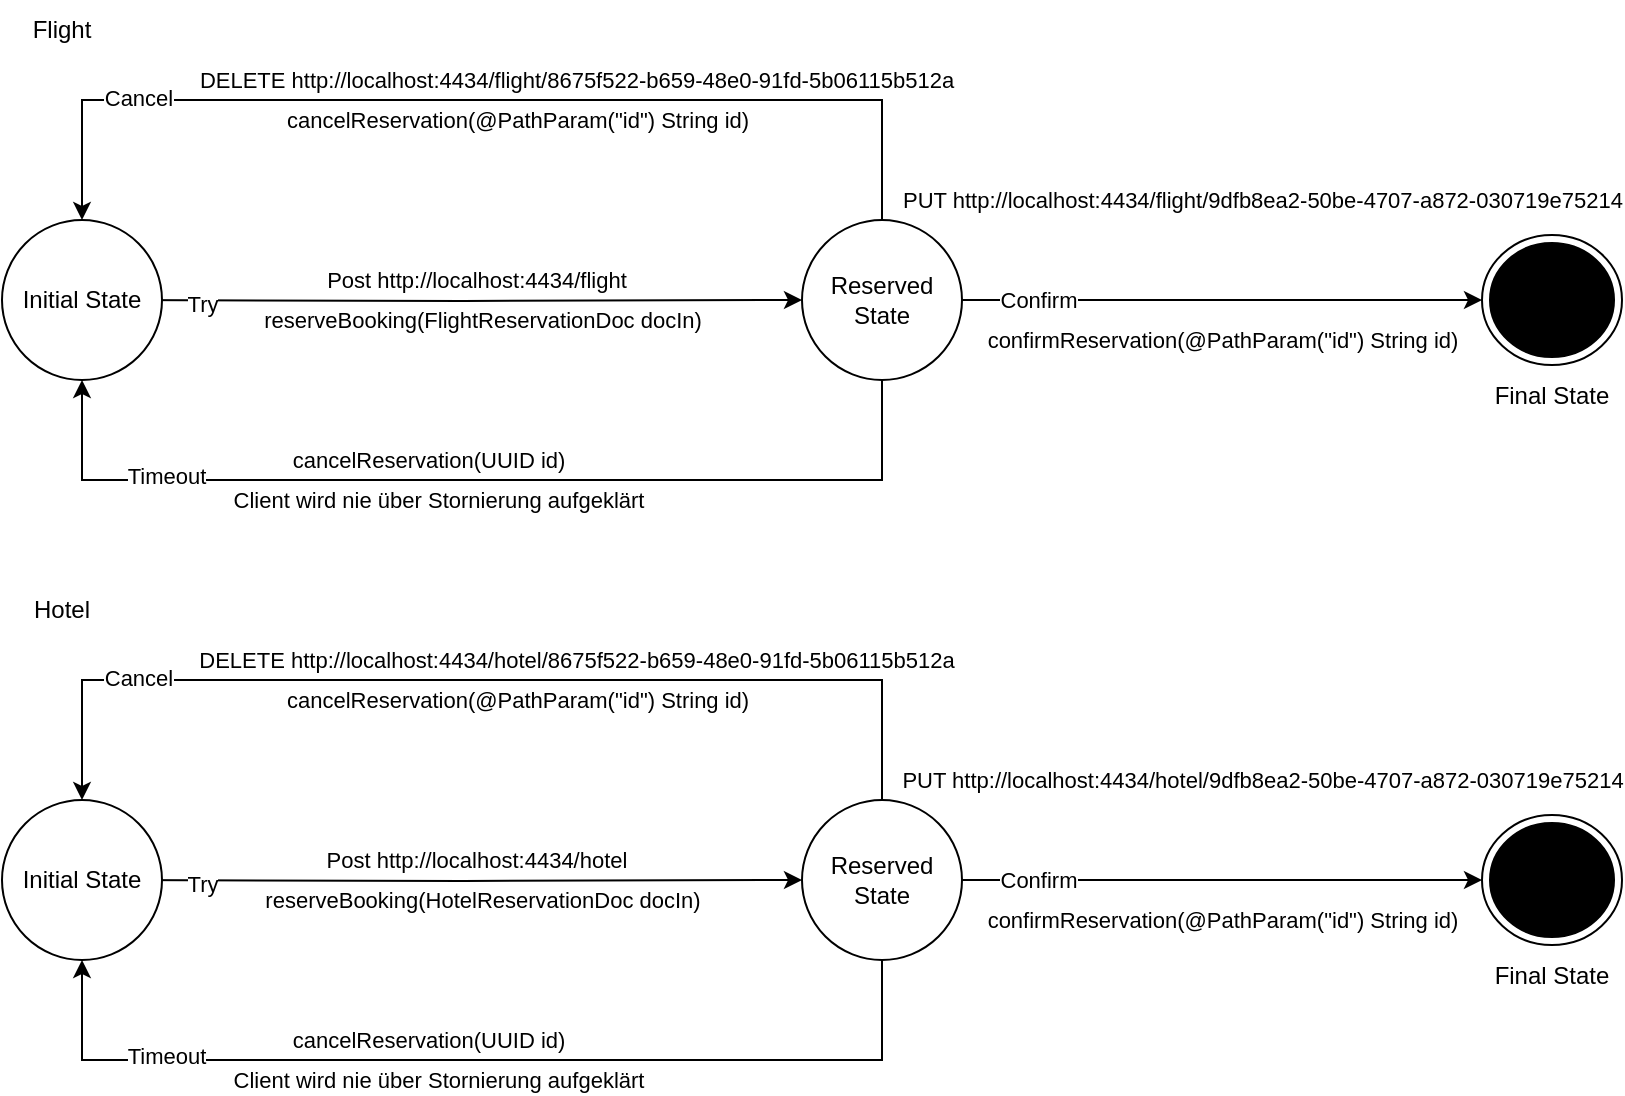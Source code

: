 <mxfile version="19.0.3" type="device"><diagram id="vHjveoz09chDZBggxYKx" name="Page-1"><mxGraphModel dx="1069" dy="646" grid="1" gridSize="10" guides="1" tooltips="1" connect="1" arrows="1" fold="1" page="1" pageScale="1" pageWidth="827" pageHeight="1169" math="0" shadow="0"><root><mxCell id="0"/><mxCell id="1" parent="0"/><mxCell id="t8PIZZpm4DjeQbpjkZGT-4" value="" style="edgeStyle=orthogonalEdgeStyle;rounded=0;orthogonalLoop=1;jettySize=auto;html=1;" edge="1" parent="1" target="t8PIZZpm4DjeQbpjkZGT-3"><mxGeometry relative="1" as="geometry"><mxPoint x="70" y="160" as="sourcePoint"/></mxGeometry></mxCell><mxCell id="t8PIZZpm4DjeQbpjkZGT-11" value="Try" style="edgeLabel;html=1;align=center;verticalAlign=middle;resizable=0;points=[];" vertex="1" connectable="0" parent="t8PIZZpm4DjeQbpjkZGT-4"><mxGeometry x="-0.283" y="-1" relative="1" as="geometry"><mxPoint x="-82" as="offset"/></mxGeometry></mxCell><mxCell id="t8PIZZpm4DjeQbpjkZGT-16" value="Post http://localhost:4434/flight" style="edgeLabel;html=1;align=center;verticalAlign=middle;resizable=0;points=[];" vertex="1" connectable="0" parent="t8PIZZpm4DjeQbpjkZGT-4"><mxGeometry x="0.127" relative="1" as="geometry"><mxPoint x="-15" y="-10" as="offset"/></mxGeometry></mxCell><mxCell id="t8PIZZpm4DjeQbpjkZGT-18" value="reserveBooking(FlightReservationDoc docIn)" style="edgeLabel;html=1;align=center;verticalAlign=middle;resizable=0;points=[];" vertex="1" connectable="0" parent="t8PIZZpm4DjeQbpjkZGT-4"><mxGeometry x="0.164" relative="1" as="geometry"><mxPoint x="-18" y="10" as="offset"/></mxGeometry></mxCell><mxCell id="t8PIZZpm4DjeQbpjkZGT-2" value="Initial State" style="ellipse;whiteSpace=wrap;html=1;aspect=fixed;" vertex="1" parent="1"><mxGeometry x="10" y="120" width="80" height="80" as="geometry"/></mxCell><mxCell id="t8PIZZpm4DjeQbpjkZGT-6" value="" style="edgeStyle=orthogonalEdgeStyle;rounded=0;orthogonalLoop=1;jettySize=auto;html=1;entryX=0;entryY=0.5;entryDx=0;entryDy=0;" edge="1" parent="1" source="t8PIZZpm4DjeQbpjkZGT-3" target="t8PIZZpm4DjeQbpjkZGT-7"><mxGeometry relative="1" as="geometry"><mxPoint x="600" y="160" as="targetPoint"/></mxGeometry></mxCell><mxCell id="t8PIZZpm4DjeQbpjkZGT-14" value="Confirm" style="edgeLabel;html=1;align=center;verticalAlign=middle;resizable=0;points=[];" vertex="1" connectable="0" parent="t8PIZZpm4DjeQbpjkZGT-6"><mxGeometry x="-0.24" y="3" relative="1" as="geometry"><mxPoint x="-61" y="3" as="offset"/></mxGeometry></mxCell><mxCell id="t8PIZZpm4DjeQbpjkZGT-25" value="PUT http://localhost:4434/flight/9dfb8ea2-50be-4707-a872-030719e75214" style="edgeLabel;html=1;align=center;verticalAlign=middle;resizable=0;points=[];" vertex="1" connectable="0" parent="t8PIZZpm4DjeQbpjkZGT-6"><mxGeometry x="-0.257" relative="1" as="geometry"><mxPoint x="53" y="-50" as="offset"/></mxGeometry></mxCell><mxCell id="t8PIZZpm4DjeQbpjkZGT-26" value="confirmReservation(@PathParam(&quot;id&quot;) String id)" style="edgeLabel;html=1;align=center;verticalAlign=middle;resizable=0;points=[];" vertex="1" connectable="0" parent="t8PIZZpm4DjeQbpjkZGT-6"><mxGeometry x="-0.362" y="-1" relative="1" as="geometry"><mxPoint x="47" y="19" as="offset"/></mxGeometry></mxCell><mxCell id="t8PIZZpm4DjeQbpjkZGT-8" style="edgeStyle=orthogonalEdgeStyle;rounded=0;orthogonalLoop=1;jettySize=auto;html=1;exitX=0.5;exitY=0;exitDx=0;exitDy=0;entryX=0.5;entryY=0;entryDx=0;entryDy=0;" edge="1" parent="1" source="t8PIZZpm4DjeQbpjkZGT-3" target="t8PIZZpm4DjeQbpjkZGT-2"><mxGeometry relative="1" as="geometry"><Array as="points"><mxPoint x="450" y="60"/><mxPoint x="50" y="60"/></Array></mxGeometry></mxCell><mxCell id="t8PIZZpm4DjeQbpjkZGT-10" value="Cancel" style="edgeLabel;html=1;align=center;verticalAlign=middle;resizable=0;points=[];" vertex="1" connectable="0" parent="t8PIZZpm4DjeQbpjkZGT-8"><mxGeometry x="-0.11" y="-1" relative="1" as="geometry"><mxPoint x="-201" as="offset"/></mxGeometry></mxCell><mxCell id="t8PIZZpm4DjeQbpjkZGT-20" value="DELETE http://localhost:4434/flight/8675f522-b659-48e0-91fd-5b06115b512a" style="edgeLabel;html=1;align=center;verticalAlign=middle;resizable=0;points=[];" vertex="1" connectable="0" parent="t8PIZZpm4DjeQbpjkZGT-8"><mxGeometry x="0.328" y="1" relative="1" as="geometry"><mxPoint x="132" y="-11" as="offset"/></mxGeometry></mxCell><mxCell id="t8PIZZpm4DjeQbpjkZGT-21" value="&amp;nbsp;cancelReservation(@PathParam(&quot;id&quot;) String id)" style="edgeLabel;html=1;align=center;verticalAlign=middle;resizable=0;points=[];" vertex="1" connectable="0" parent="t8PIZZpm4DjeQbpjkZGT-8"><mxGeometry x="0.282" y="2" relative="1" as="geometry"><mxPoint x="89" y="8" as="offset"/></mxGeometry></mxCell><mxCell id="t8PIZZpm4DjeQbpjkZGT-9" style="edgeStyle=orthogonalEdgeStyle;rounded=0;orthogonalLoop=1;jettySize=auto;html=1;exitX=0.5;exitY=1;exitDx=0;exitDy=0;entryX=0.5;entryY=1;entryDx=0;entryDy=0;" edge="1" parent="1" source="t8PIZZpm4DjeQbpjkZGT-3" target="t8PIZZpm4DjeQbpjkZGT-2"><mxGeometry relative="1" as="geometry"><Array as="points"><mxPoint x="450" y="250"/><mxPoint x="50" y="250"/></Array></mxGeometry></mxCell><mxCell id="t8PIZZpm4DjeQbpjkZGT-12" value="Timeout" style="edgeLabel;html=1;align=center;verticalAlign=middle;resizable=0;points=[];" vertex="1" connectable="0" parent="t8PIZZpm4DjeQbpjkZGT-9"><mxGeometry x="0.12" y="-2" relative="1" as="geometry"><mxPoint x="-128" as="offset"/></mxGeometry></mxCell><mxCell id="t8PIZZpm4DjeQbpjkZGT-23" value="cancelReservation(UUID id)" style="edgeLabel;html=1;align=center;verticalAlign=middle;resizable=0;points=[];" vertex="1" connectable="0" parent="t8PIZZpm4DjeQbpjkZGT-9"><mxGeometry x="0.176" y="-3" relative="1" as="geometry"><mxPoint x="17" y="-7" as="offset"/></mxGeometry></mxCell><mxCell id="t8PIZZpm4DjeQbpjkZGT-24" value="Client wird nie über Stornierung aufgeklärt" style="edgeLabel;html=1;align=center;verticalAlign=middle;resizable=0;points=[];" vertex="1" connectable="0" parent="t8PIZZpm4DjeQbpjkZGT-9"><mxGeometry x="-0.111" y="-1" relative="1" as="geometry"><mxPoint x="-50" y="11" as="offset"/></mxGeometry></mxCell><mxCell id="t8PIZZpm4DjeQbpjkZGT-3" value="Reserved State" style="ellipse;whiteSpace=wrap;html=1;aspect=fixed;" vertex="1" parent="1"><mxGeometry x="410" y="120" width="80" height="80" as="geometry"/></mxCell><mxCell id="t8PIZZpm4DjeQbpjkZGT-7" value="" style="ellipse;html=1;shape=endState;fillColor=#000000;strokeColor=#000000;" vertex="1" parent="1"><mxGeometry x="750" y="127.5" width="70" height="65" as="geometry"/></mxCell><mxCell id="t8PIZZpm4DjeQbpjkZGT-13" value="Final State" style="text;html=1;strokeColor=none;fillColor=none;align=center;verticalAlign=middle;whiteSpace=wrap;rounded=0;" vertex="1" parent="1"><mxGeometry x="755" y="192.5" width="60" height="30" as="geometry"/></mxCell><mxCell id="t8PIZZpm4DjeQbpjkZGT-27" value="Flight" style="text;html=1;strokeColor=none;fillColor=none;align=center;verticalAlign=middle;whiteSpace=wrap;rounded=0;" vertex="1" parent="1"><mxGeometry x="10" y="10" width="60" height="30" as="geometry"/></mxCell><mxCell id="t8PIZZpm4DjeQbpjkZGT-28" value="" style="edgeStyle=orthogonalEdgeStyle;rounded=0;orthogonalLoop=1;jettySize=auto;html=1;" edge="1" parent="1" target="t8PIZZpm4DjeQbpjkZGT-45"><mxGeometry relative="1" as="geometry"><mxPoint x="70" y="450" as="sourcePoint"/></mxGeometry></mxCell><mxCell id="t8PIZZpm4DjeQbpjkZGT-29" value="Try" style="edgeLabel;html=1;align=center;verticalAlign=middle;resizable=0;points=[];" vertex="1" connectable="0" parent="t8PIZZpm4DjeQbpjkZGT-28"><mxGeometry x="-0.283" y="-1" relative="1" as="geometry"><mxPoint x="-82" as="offset"/></mxGeometry></mxCell><mxCell id="t8PIZZpm4DjeQbpjkZGT-30" value="Post http://localhost:4434/hotel" style="edgeLabel;html=1;align=center;verticalAlign=middle;resizable=0;points=[];" vertex="1" connectable="0" parent="t8PIZZpm4DjeQbpjkZGT-28"><mxGeometry x="0.127" relative="1" as="geometry"><mxPoint x="-15" y="-10" as="offset"/></mxGeometry></mxCell><mxCell id="t8PIZZpm4DjeQbpjkZGT-31" value="reserveBooking(HotelReservationDoc docIn)" style="edgeLabel;html=1;align=center;verticalAlign=middle;resizable=0;points=[];" vertex="1" connectable="0" parent="t8PIZZpm4DjeQbpjkZGT-28"><mxGeometry x="0.164" relative="1" as="geometry"><mxPoint x="-18" y="10" as="offset"/></mxGeometry></mxCell><mxCell id="t8PIZZpm4DjeQbpjkZGT-32" value="Initial State" style="ellipse;whiteSpace=wrap;html=1;aspect=fixed;" vertex="1" parent="1"><mxGeometry x="10" y="410" width="80" height="80" as="geometry"/></mxCell><mxCell id="t8PIZZpm4DjeQbpjkZGT-33" value="" style="edgeStyle=orthogonalEdgeStyle;rounded=0;orthogonalLoop=1;jettySize=auto;html=1;entryX=0;entryY=0.5;entryDx=0;entryDy=0;" edge="1" parent="1" source="t8PIZZpm4DjeQbpjkZGT-45" target="t8PIZZpm4DjeQbpjkZGT-46"><mxGeometry relative="1" as="geometry"><mxPoint x="600" y="450" as="targetPoint"/></mxGeometry></mxCell><mxCell id="t8PIZZpm4DjeQbpjkZGT-34" value="Confirm" style="edgeLabel;html=1;align=center;verticalAlign=middle;resizable=0;points=[];" vertex="1" connectable="0" parent="t8PIZZpm4DjeQbpjkZGT-33"><mxGeometry x="-0.24" y="3" relative="1" as="geometry"><mxPoint x="-61" y="3" as="offset"/></mxGeometry></mxCell><mxCell id="t8PIZZpm4DjeQbpjkZGT-35" value="PUT http://localhost:4434/hotel/9dfb8ea2-50be-4707-a872-030719e75214" style="edgeLabel;html=1;align=center;verticalAlign=middle;resizable=0;points=[];" vertex="1" connectable="0" parent="t8PIZZpm4DjeQbpjkZGT-33"><mxGeometry x="-0.257" relative="1" as="geometry"><mxPoint x="53" y="-50" as="offset"/></mxGeometry></mxCell><mxCell id="t8PIZZpm4DjeQbpjkZGT-36" value="confirmReservation(@PathParam(&quot;id&quot;) String id)" style="edgeLabel;html=1;align=center;verticalAlign=middle;resizable=0;points=[];" vertex="1" connectable="0" parent="t8PIZZpm4DjeQbpjkZGT-33"><mxGeometry x="-0.362" y="-1" relative="1" as="geometry"><mxPoint x="47" y="19" as="offset"/></mxGeometry></mxCell><mxCell id="t8PIZZpm4DjeQbpjkZGT-37" style="edgeStyle=orthogonalEdgeStyle;rounded=0;orthogonalLoop=1;jettySize=auto;html=1;exitX=0.5;exitY=0;exitDx=0;exitDy=0;entryX=0.5;entryY=0;entryDx=0;entryDy=0;" edge="1" parent="1" source="t8PIZZpm4DjeQbpjkZGT-45" target="t8PIZZpm4DjeQbpjkZGT-32"><mxGeometry relative="1" as="geometry"><Array as="points"><mxPoint x="450" y="350"/><mxPoint x="50" y="350"/></Array></mxGeometry></mxCell><mxCell id="t8PIZZpm4DjeQbpjkZGT-38" value="Cancel" style="edgeLabel;html=1;align=center;verticalAlign=middle;resizable=0;points=[];" vertex="1" connectable="0" parent="t8PIZZpm4DjeQbpjkZGT-37"><mxGeometry x="-0.11" y="-1" relative="1" as="geometry"><mxPoint x="-201" as="offset"/></mxGeometry></mxCell><mxCell id="t8PIZZpm4DjeQbpjkZGT-39" value="DELETE http://localhost:4434/hotel/8675f522-b659-48e0-91fd-5b06115b512a" style="edgeLabel;html=1;align=center;verticalAlign=middle;resizable=0;points=[];" vertex="1" connectable="0" parent="t8PIZZpm4DjeQbpjkZGT-37"><mxGeometry x="0.328" y="1" relative="1" as="geometry"><mxPoint x="132" y="-11" as="offset"/></mxGeometry></mxCell><mxCell id="t8PIZZpm4DjeQbpjkZGT-40" value="&amp;nbsp;cancelReservation(@PathParam(&quot;id&quot;) String id)" style="edgeLabel;html=1;align=center;verticalAlign=middle;resizable=0;points=[];" vertex="1" connectable="0" parent="t8PIZZpm4DjeQbpjkZGT-37"><mxGeometry x="0.282" y="2" relative="1" as="geometry"><mxPoint x="89" y="8" as="offset"/></mxGeometry></mxCell><mxCell id="t8PIZZpm4DjeQbpjkZGT-41" style="edgeStyle=orthogonalEdgeStyle;rounded=0;orthogonalLoop=1;jettySize=auto;html=1;exitX=0.5;exitY=1;exitDx=0;exitDy=0;entryX=0.5;entryY=1;entryDx=0;entryDy=0;" edge="1" parent="1" source="t8PIZZpm4DjeQbpjkZGT-45" target="t8PIZZpm4DjeQbpjkZGT-32"><mxGeometry relative="1" as="geometry"><Array as="points"><mxPoint x="450" y="540"/><mxPoint x="50" y="540"/></Array></mxGeometry></mxCell><mxCell id="t8PIZZpm4DjeQbpjkZGT-42" value="Timeout" style="edgeLabel;html=1;align=center;verticalAlign=middle;resizable=0;points=[];" vertex="1" connectable="0" parent="t8PIZZpm4DjeQbpjkZGT-41"><mxGeometry x="0.12" y="-2" relative="1" as="geometry"><mxPoint x="-128" as="offset"/></mxGeometry></mxCell><mxCell id="t8PIZZpm4DjeQbpjkZGT-43" value="cancelReservation(UUID id)" style="edgeLabel;html=1;align=center;verticalAlign=middle;resizable=0;points=[];" vertex="1" connectable="0" parent="t8PIZZpm4DjeQbpjkZGT-41"><mxGeometry x="0.176" y="-3" relative="1" as="geometry"><mxPoint x="17" y="-7" as="offset"/></mxGeometry></mxCell><mxCell id="t8PIZZpm4DjeQbpjkZGT-44" value="Client wird nie über Stornierung aufgeklärt" style="edgeLabel;html=1;align=center;verticalAlign=middle;resizable=0;points=[];" vertex="1" connectable="0" parent="t8PIZZpm4DjeQbpjkZGT-41"><mxGeometry x="-0.111" y="-1" relative="1" as="geometry"><mxPoint x="-50" y="11" as="offset"/></mxGeometry></mxCell><mxCell id="t8PIZZpm4DjeQbpjkZGT-45" value="Reserved State" style="ellipse;whiteSpace=wrap;html=1;aspect=fixed;" vertex="1" parent="1"><mxGeometry x="410" y="410" width="80" height="80" as="geometry"/></mxCell><mxCell id="t8PIZZpm4DjeQbpjkZGT-46" value="" style="ellipse;html=1;shape=endState;fillColor=#000000;strokeColor=#000000;" vertex="1" parent="1"><mxGeometry x="750" y="417.5" width="70" height="65" as="geometry"/></mxCell><mxCell id="t8PIZZpm4DjeQbpjkZGT-47" value="Final State" style="text;html=1;strokeColor=none;fillColor=none;align=center;verticalAlign=middle;whiteSpace=wrap;rounded=0;" vertex="1" parent="1"><mxGeometry x="755" y="482.5" width="60" height="30" as="geometry"/></mxCell><mxCell id="t8PIZZpm4DjeQbpjkZGT-48" value="Hotel" style="text;html=1;strokeColor=none;fillColor=none;align=center;verticalAlign=middle;whiteSpace=wrap;rounded=0;" vertex="1" parent="1"><mxGeometry x="10" y="300" width="60" height="30" as="geometry"/></mxCell></root></mxGraphModel></diagram></mxfile>
